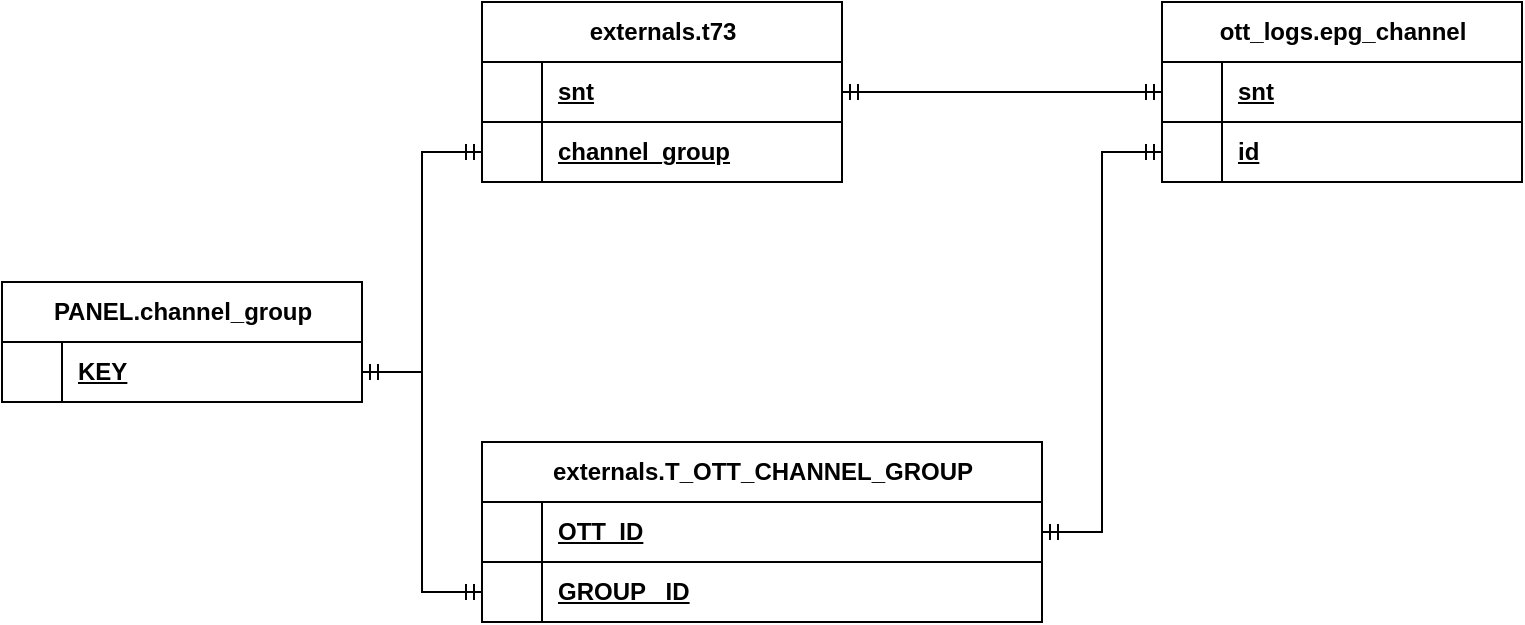 <mxfile version="22.1.18" type="github">
  <diagram name="Страница — 1" id="E1qO0xv5Jp-LQ8yk5UL0">
    <mxGraphModel dx="989" dy="538" grid="1" gridSize="10" guides="1" tooltips="1" connect="1" arrows="1" fold="1" page="1" pageScale="1" pageWidth="827" pageHeight="1169" math="0" shadow="0">
      <root>
        <mxCell id="0" />
        <mxCell id="1" parent="0" />
        <mxCell id="DMcDwPybRpVK-pU_nNaI-18" value="externals.t73" style="shape=table;startSize=30;container=1;collapsible=1;childLayout=tableLayout;fixedRows=1;rowLines=0;fontStyle=1;align=center;resizeLast=1;html=1;comic=0;" vertex="1" parent="1">
          <mxGeometry x="290" y="270" width="180" height="90" as="geometry">
            <mxRectangle x="100" y="430" width="110" height="30" as="alternateBounds" />
          </mxGeometry>
        </mxCell>
        <mxCell id="DMcDwPybRpVK-pU_nNaI-19" value="" style="shape=tableRow;horizontal=0;startSize=0;swimlaneHead=0;swimlaneBody=0;fillColor=none;collapsible=0;dropTarget=0;points=[[0,0.5],[1,0.5]];portConstraint=eastwest;top=0;left=0;right=0;bottom=1;" vertex="1" parent="DMcDwPybRpVK-pU_nNaI-18">
          <mxGeometry y="30" width="180" height="30" as="geometry" />
        </mxCell>
        <mxCell id="DMcDwPybRpVK-pU_nNaI-20" value="" style="shape=partialRectangle;connectable=0;fillColor=none;top=0;left=0;bottom=0;right=0;fontStyle=1;overflow=hidden;whiteSpace=wrap;html=1;" vertex="1" parent="DMcDwPybRpVK-pU_nNaI-19">
          <mxGeometry width="30" height="30" as="geometry">
            <mxRectangle width="30" height="30" as="alternateBounds" />
          </mxGeometry>
        </mxCell>
        <mxCell id="DMcDwPybRpVK-pU_nNaI-21" value="snt" style="shape=partialRectangle;connectable=0;fillColor=none;top=0;left=0;bottom=0;right=0;align=left;spacingLeft=6;fontStyle=5;overflow=hidden;whiteSpace=wrap;html=1;" vertex="1" parent="DMcDwPybRpVK-pU_nNaI-19">
          <mxGeometry x="30" width="150" height="30" as="geometry">
            <mxRectangle width="150" height="30" as="alternateBounds" />
          </mxGeometry>
        </mxCell>
        <mxCell id="DMcDwPybRpVK-pU_nNaI-44" value="" style="shape=tableRow;horizontal=0;startSize=0;swimlaneHead=0;swimlaneBody=0;fillColor=none;collapsible=0;dropTarget=0;points=[[0,0.5],[1,0.5]];portConstraint=eastwest;top=0;left=0;right=0;bottom=1;" vertex="1" parent="DMcDwPybRpVK-pU_nNaI-18">
          <mxGeometry y="60" width="180" height="30" as="geometry" />
        </mxCell>
        <mxCell id="DMcDwPybRpVK-pU_nNaI-45" value="" style="shape=partialRectangle;connectable=0;fillColor=none;top=0;left=0;bottom=0;right=0;fontStyle=1;overflow=hidden;whiteSpace=wrap;html=1;" vertex="1" parent="DMcDwPybRpVK-pU_nNaI-44">
          <mxGeometry width="30" height="30" as="geometry">
            <mxRectangle width="30" height="30" as="alternateBounds" />
          </mxGeometry>
        </mxCell>
        <mxCell id="DMcDwPybRpVK-pU_nNaI-46" value="channel_group" style="shape=partialRectangle;connectable=0;fillColor=none;top=0;left=0;bottom=0;right=0;align=left;spacingLeft=6;fontStyle=5;overflow=hidden;whiteSpace=wrap;html=1;" vertex="1" parent="DMcDwPybRpVK-pU_nNaI-44">
          <mxGeometry x="30" width="150" height="30" as="geometry">
            <mxRectangle width="150" height="30" as="alternateBounds" />
          </mxGeometry>
        </mxCell>
        <mxCell id="DMcDwPybRpVK-pU_nNaI-40" value="PANEL.channel_group" style="shape=table;startSize=30;container=1;collapsible=1;childLayout=tableLayout;fixedRows=1;rowLines=0;fontStyle=1;align=center;resizeLast=1;html=1;comic=0;" vertex="1" parent="1">
          <mxGeometry x="50" y="410" width="180" height="60" as="geometry" />
        </mxCell>
        <mxCell id="DMcDwPybRpVK-pU_nNaI-41" value="" style="shape=tableRow;horizontal=0;startSize=0;swimlaneHead=0;swimlaneBody=0;fillColor=none;collapsible=0;dropTarget=0;points=[[0,0.5],[1,0.5]];portConstraint=eastwest;top=0;left=0;right=0;bottom=1;" vertex="1" parent="DMcDwPybRpVK-pU_nNaI-40">
          <mxGeometry y="30" width="180" height="30" as="geometry" />
        </mxCell>
        <mxCell id="DMcDwPybRpVK-pU_nNaI-42" value="" style="shape=partialRectangle;connectable=0;fillColor=none;top=0;left=0;bottom=0;right=0;fontStyle=1;overflow=hidden;whiteSpace=wrap;html=1;" vertex="1" parent="DMcDwPybRpVK-pU_nNaI-41">
          <mxGeometry width="30" height="30" as="geometry">
            <mxRectangle width="30" height="30" as="alternateBounds" />
          </mxGeometry>
        </mxCell>
        <mxCell id="DMcDwPybRpVK-pU_nNaI-43" value="KEY" style="shape=partialRectangle;connectable=0;fillColor=none;top=0;left=0;bottom=0;right=0;align=left;spacingLeft=6;fontStyle=5;overflow=hidden;whiteSpace=wrap;html=1;" vertex="1" parent="DMcDwPybRpVK-pU_nNaI-41">
          <mxGeometry x="30" width="150" height="30" as="geometry">
            <mxRectangle width="150" height="30" as="alternateBounds" />
          </mxGeometry>
        </mxCell>
        <mxCell id="DMcDwPybRpVK-pU_nNaI-47" value="ott_logs.epg_channel" style="shape=table;startSize=30;container=1;collapsible=1;childLayout=tableLayout;fixedRows=1;rowLines=0;fontStyle=1;align=center;resizeLast=1;html=1;comic=0;" vertex="1" parent="1">
          <mxGeometry x="630" y="270" width="180" height="90" as="geometry" />
        </mxCell>
        <mxCell id="DMcDwPybRpVK-pU_nNaI-48" value="" style="shape=tableRow;horizontal=0;startSize=0;swimlaneHead=0;swimlaneBody=0;fillColor=none;collapsible=0;dropTarget=0;points=[[0,0.5],[1,0.5]];portConstraint=eastwest;top=0;left=0;right=0;bottom=1;" vertex="1" parent="DMcDwPybRpVK-pU_nNaI-47">
          <mxGeometry y="30" width="180" height="30" as="geometry" />
        </mxCell>
        <mxCell id="DMcDwPybRpVK-pU_nNaI-49" value="" style="shape=partialRectangle;connectable=0;fillColor=none;top=0;left=0;bottom=0;right=0;fontStyle=1;overflow=hidden;whiteSpace=wrap;html=1;" vertex="1" parent="DMcDwPybRpVK-pU_nNaI-48">
          <mxGeometry width="30" height="30" as="geometry">
            <mxRectangle width="30" height="30" as="alternateBounds" />
          </mxGeometry>
        </mxCell>
        <mxCell id="DMcDwPybRpVK-pU_nNaI-50" value="snt" style="shape=partialRectangle;connectable=0;fillColor=none;top=0;left=0;bottom=0;right=0;align=left;spacingLeft=6;fontStyle=5;overflow=hidden;whiteSpace=wrap;html=1;" vertex="1" parent="DMcDwPybRpVK-pU_nNaI-48">
          <mxGeometry x="30" width="150" height="30" as="geometry">
            <mxRectangle width="150" height="30" as="alternateBounds" />
          </mxGeometry>
        </mxCell>
        <mxCell id="DMcDwPybRpVK-pU_nNaI-51" value="" style="shape=tableRow;horizontal=0;startSize=0;swimlaneHead=0;swimlaneBody=0;fillColor=none;collapsible=0;dropTarget=0;points=[[0,0.5],[1,0.5]];portConstraint=eastwest;top=0;left=0;right=0;bottom=1;" vertex="1" parent="DMcDwPybRpVK-pU_nNaI-47">
          <mxGeometry y="60" width="180" height="30" as="geometry" />
        </mxCell>
        <mxCell id="DMcDwPybRpVK-pU_nNaI-52" value="" style="shape=partialRectangle;connectable=0;fillColor=none;top=0;left=0;bottom=0;right=0;fontStyle=1;overflow=hidden;whiteSpace=wrap;html=1;" vertex="1" parent="DMcDwPybRpVK-pU_nNaI-51">
          <mxGeometry width="30" height="30" as="geometry">
            <mxRectangle width="30" height="30" as="alternateBounds" />
          </mxGeometry>
        </mxCell>
        <mxCell id="DMcDwPybRpVK-pU_nNaI-53" value="id" style="shape=partialRectangle;connectable=0;fillColor=none;top=0;left=0;bottom=0;right=0;align=left;spacingLeft=6;fontStyle=5;overflow=hidden;whiteSpace=wrap;html=1;" vertex="1" parent="DMcDwPybRpVK-pU_nNaI-51">
          <mxGeometry x="30" width="150" height="30" as="geometry">
            <mxRectangle width="150" height="30" as="alternateBounds" />
          </mxGeometry>
        </mxCell>
        <mxCell id="DMcDwPybRpVK-pU_nNaI-54" value="externals.T_OTT_CHANNEL_GROUP" style="shape=table;startSize=30;container=1;collapsible=1;childLayout=tableLayout;fixedRows=1;rowLines=0;fontStyle=1;align=center;resizeLast=1;html=1;comic=0;" vertex="1" parent="1">
          <mxGeometry x="290" y="490" width="280" height="90" as="geometry" />
        </mxCell>
        <mxCell id="DMcDwPybRpVK-pU_nNaI-55" value="" style="shape=tableRow;horizontal=0;startSize=0;swimlaneHead=0;swimlaneBody=0;fillColor=none;collapsible=0;dropTarget=0;points=[[0,0.5],[1,0.5]];portConstraint=eastwest;top=0;left=0;right=0;bottom=1;" vertex="1" parent="DMcDwPybRpVK-pU_nNaI-54">
          <mxGeometry y="30" width="280" height="30" as="geometry" />
        </mxCell>
        <mxCell id="DMcDwPybRpVK-pU_nNaI-56" value="" style="shape=partialRectangle;connectable=0;fillColor=none;top=0;left=0;bottom=0;right=0;fontStyle=1;overflow=hidden;whiteSpace=wrap;html=1;" vertex="1" parent="DMcDwPybRpVK-pU_nNaI-55">
          <mxGeometry width="30" height="30" as="geometry">
            <mxRectangle width="30" height="30" as="alternateBounds" />
          </mxGeometry>
        </mxCell>
        <mxCell id="DMcDwPybRpVK-pU_nNaI-57" value="OTT_ID&lt;span style=&quot;white-space: pre;&quot;&gt;&#x9;&lt;/span&gt;" style="shape=partialRectangle;connectable=0;fillColor=none;top=0;left=0;bottom=0;right=0;align=left;spacingLeft=6;fontStyle=5;overflow=hidden;whiteSpace=wrap;html=1;" vertex="1" parent="DMcDwPybRpVK-pU_nNaI-55">
          <mxGeometry x="30" width="250" height="30" as="geometry">
            <mxRectangle width="250" height="30" as="alternateBounds" />
          </mxGeometry>
        </mxCell>
        <mxCell id="DMcDwPybRpVK-pU_nNaI-58" value="" style="shape=tableRow;horizontal=0;startSize=0;swimlaneHead=0;swimlaneBody=0;fillColor=none;collapsible=0;dropTarget=0;points=[[0,0.5],[1,0.5]];portConstraint=eastwest;top=0;left=0;right=0;bottom=1;" vertex="1" parent="DMcDwPybRpVK-pU_nNaI-54">
          <mxGeometry y="60" width="280" height="30" as="geometry" />
        </mxCell>
        <mxCell id="DMcDwPybRpVK-pU_nNaI-59" value="" style="shape=partialRectangle;connectable=0;fillColor=none;top=0;left=0;bottom=0;right=0;fontStyle=1;overflow=hidden;whiteSpace=wrap;html=1;" vertex="1" parent="DMcDwPybRpVK-pU_nNaI-58">
          <mxGeometry width="30" height="30" as="geometry">
            <mxRectangle width="30" height="30" as="alternateBounds" />
          </mxGeometry>
        </mxCell>
        <mxCell id="DMcDwPybRpVK-pU_nNaI-60" value="GROUP _ID" style="shape=partialRectangle;connectable=0;fillColor=none;top=0;left=0;bottom=0;right=0;align=left;spacingLeft=6;fontStyle=5;overflow=hidden;whiteSpace=wrap;html=1;" vertex="1" parent="DMcDwPybRpVK-pU_nNaI-58">
          <mxGeometry x="30" width="250" height="30" as="geometry">
            <mxRectangle width="250" height="30" as="alternateBounds" />
          </mxGeometry>
        </mxCell>
        <mxCell id="DMcDwPybRpVK-pU_nNaI-85" value="" style="edgeStyle=entityRelationEdgeStyle;fontSize=12;html=1;endArrow=ERmandOne;startArrow=ERmandOne;rounded=0;" edge="1" parent="1" source="DMcDwPybRpVK-pU_nNaI-41" target="DMcDwPybRpVK-pU_nNaI-44">
          <mxGeometry width="100" height="100" relative="1" as="geometry">
            <mxPoint x="370.0" y="466.19" as="sourcePoint" />
            <mxPoint x="340" y="400" as="targetPoint" />
          </mxGeometry>
        </mxCell>
        <mxCell id="DMcDwPybRpVK-pU_nNaI-87" value="" style="edgeStyle=entityRelationEdgeStyle;fontSize=12;html=1;endArrow=ERmandOne;startArrow=ERmandOne;rounded=0;" edge="1" parent="1" source="DMcDwPybRpVK-pU_nNaI-41" target="DMcDwPybRpVK-pU_nNaI-58">
          <mxGeometry width="100" height="100" relative="1" as="geometry">
            <mxPoint x="200" y="520" as="sourcePoint" />
            <mxPoint x="265.58" y="633.6" as="targetPoint" />
          </mxGeometry>
        </mxCell>
        <mxCell id="DMcDwPybRpVK-pU_nNaI-89" value="" style="edgeStyle=entityRelationEdgeStyle;fontSize=12;html=1;endArrow=ERmandOne;startArrow=ERmandOne;rounded=0;" edge="1" parent="1" source="DMcDwPybRpVK-pU_nNaI-55" target="DMcDwPybRpVK-pU_nNaI-51">
          <mxGeometry width="100" height="100" relative="1" as="geometry">
            <mxPoint x="380" y="470" as="sourcePoint" />
            <mxPoint x="480" y="370" as="targetPoint" />
          </mxGeometry>
        </mxCell>
        <mxCell id="DMcDwPybRpVK-pU_nNaI-90" value="" style="edgeStyle=entityRelationEdgeStyle;fontSize=12;html=1;endArrow=ERmandOne;startArrow=ERmandOne;rounded=0;" edge="1" parent="1" source="DMcDwPybRpVK-pU_nNaI-19" target="DMcDwPybRpVK-pU_nNaI-48">
          <mxGeometry width="100" height="100" relative="1" as="geometry">
            <mxPoint x="380" y="470" as="sourcePoint" />
            <mxPoint x="480" y="370" as="targetPoint" />
          </mxGeometry>
        </mxCell>
      </root>
    </mxGraphModel>
  </diagram>
</mxfile>
